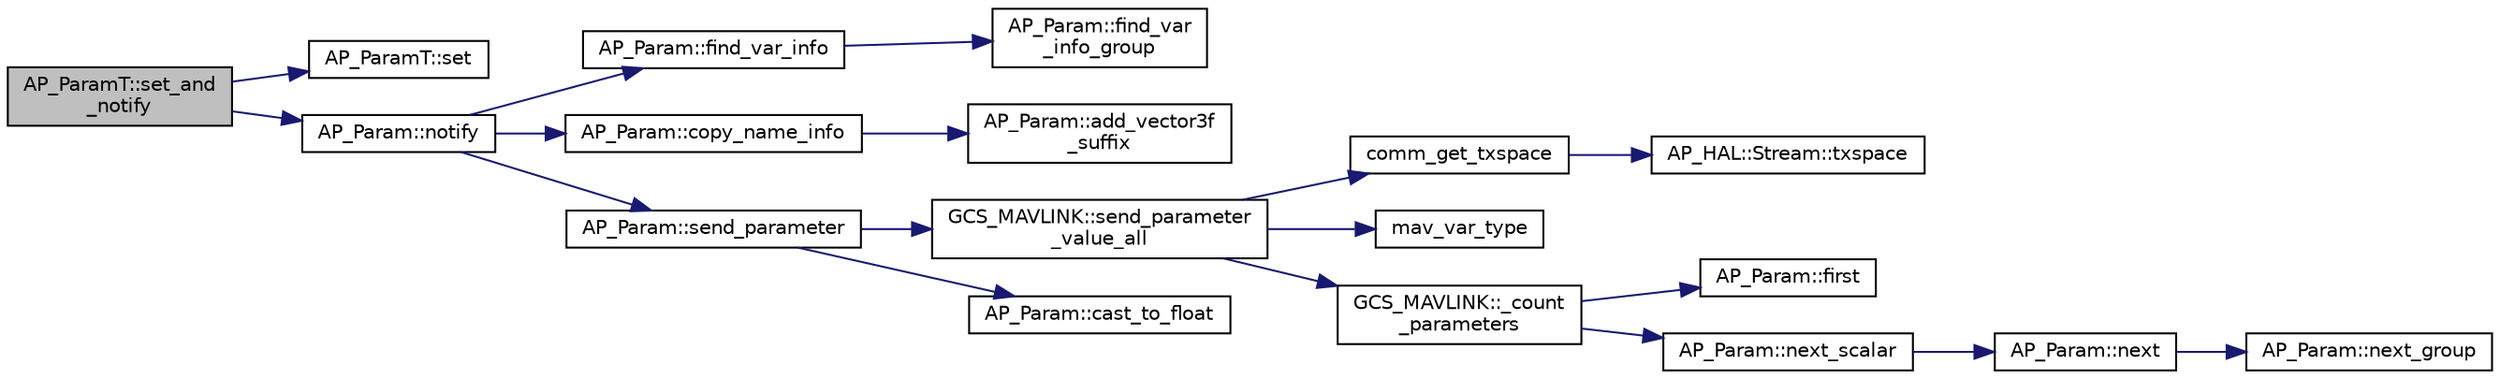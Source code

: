 digraph "AP_ParamT::set_and_notify"
{
 // INTERACTIVE_SVG=YES
  edge [fontname="Helvetica",fontsize="10",labelfontname="Helvetica",labelfontsize="10"];
  node [fontname="Helvetica",fontsize="10",shape=record];
  rankdir="LR";
  Node1 [label="AP_ParamT::set_and\l_notify",height=0.2,width=0.4,color="black", fillcolor="grey75", style="filled", fontcolor="black"];
  Node1 -> Node2 [color="midnightblue",fontsize="10",style="solid",fontname="Helvetica"];
  Node2 [label="AP_ParamT::set",height=0.2,width=0.4,color="black", fillcolor="white", style="filled",URL="$classAP__ParamT.html#a24d106763950f2d9aca12d1efc401bdf"];
  Node1 -> Node3 [color="midnightblue",fontsize="10",style="solid",fontname="Helvetica"];
  Node3 [label="AP_Param::notify",height=0.2,width=0.4,color="black", fillcolor="white", style="filled",URL="$classAP__Param.html#aba65529d8f02fe19a3a3e965733299e3"];
  Node3 -> Node4 [color="midnightblue",fontsize="10",style="solid",fontname="Helvetica"];
  Node4 [label="AP_Param::find_var_info",height=0.2,width=0.4,color="black", fillcolor="white", style="filled",URL="$classAP__Param.html#a73977187bbbc3ba42e212488e87e63b5"];
  Node4 -> Node5 [color="midnightblue",fontsize="10",style="solid",fontname="Helvetica"];
  Node5 [label="AP_Param::find_var\l_info_group",height=0.2,width=0.4,color="black", fillcolor="white", style="filled",URL="$classAP__Param.html#ac4f13ca0e958e391e915dc68c6e532f1"];
  Node3 -> Node6 [color="midnightblue",fontsize="10",style="solid",fontname="Helvetica"];
  Node6 [label="AP_Param::copy_name_info",height=0.2,width=0.4,color="black", fillcolor="white", style="filled",URL="$classAP__Param.html#ab68409b7070b7dc08b675b07070c434a"];
  Node6 -> Node7 [color="midnightblue",fontsize="10",style="solid",fontname="Helvetica"];
  Node7 [label="AP_Param::add_vector3f\l_suffix",height=0.2,width=0.4,color="black", fillcolor="white", style="filled",URL="$classAP__Param.html#ac04c57cce74e7794939c5b0bbb12fbd5"];
  Node3 -> Node8 [color="midnightblue",fontsize="10",style="solid",fontname="Helvetica"];
  Node8 [label="AP_Param::send_parameter",height=0.2,width=0.4,color="black", fillcolor="white", style="filled",URL="$classAP__Param.html#a9cc9b6e6283e31555ea28d8e33580d61"];
  Node8 -> Node9 [color="midnightblue",fontsize="10",style="solid",fontname="Helvetica"];
  Node9 [label="GCS_MAVLINK::send_parameter\l_value_all",height=0.2,width=0.4,color="black", fillcolor="white", style="filled",URL="$classGCS__MAVLINK.html#a1b0f7429c8fb152e17cd5fc0ff0d9267"];
  Node9 -> Node10 [color="midnightblue",fontsize="10",style="solid",fontname="Helvetica"];
  Node10 [label="comm_get_txspace",height=0.2,width=0.4,color="black", fillcolor="white", style="filled",URL="$GCS__MAVLink_8cpp.html#a2a0fd455fd37f642e9eb67373a14b7d9"];
  Node10 -> Node11 [color="midnightblue",fontsize="10",style="solid",fontname="Helvetica"];
  Node11 [label="AP_HAL::Stream::txspace",height=0.2,width=0.4,color="black", fillcolor="white", style="filled",URL="$classAP__HAL_1_1Stream.html#a7028834212873394e906bcaf7f4a06b3"];
  Node9 -> Node12 [color="midnightblue",fontsize="10",style="solid",fontname="Helvetica"];
  Node12 [label="mav_var_type",height=0.2,width=0.4,color="black", fillcolor="white", style="filled",URL="$GCS__MAVLink_8cpp.html#a4952a82a239f8f856c59724eb66847a2"];
  Node9 -> Node13 [color="midnightblue",fontsize="10",style="solid",fontname="Helvetica"];
  Node13 [label="GCS_MAVLINK::_count\l_parameters",height=0.2,width=0.4,color="black", fillcolor="white", style="filled",URL="$classGCS__MAVLINK.html#a8b3f812eeae85cfbd01cfb8df44d5f58",tooltip="so that we can report to a GCS the number of parameters it should "];
  Node13 -> Node14 [color="midnightblue",fontsize="10",style="solid",fontname="Helvetica"];
  Node14 [label="AP_Param::first",height=0.2,width=0.4,color="black", fillcolor="white", style="filled",URL="$classAP__Param.html#adc0c44f152f0e3cbb12703b2a58d8f6b"];
  Node13 -> Node15 [color="midnightblue",fontsize="10",style="solid",fontname="Helvetica"];
  Node15 [label="AP_Param::next_scalar",height=0.2,width=0.4,color="black", fillcolor="white", style="filled",URL="$classAP__Param.html#a8cf8477edefdb6a0b2173d8229894173"];
  Node15 -> Node16 [color="midnightblue",fontsize="10",style="solid",fontname="Helvetica"];
  Node16 [label="AP_Param::next",height=0.2,width=0.4,color="black", fillcolor="white", style="filled",URL="$classAP__Param.html#ae329f47d0829a6ca578562fbec2d7383"];
  Node16 -> Node17 [color="midnightblue",fontsize="10",style="solid",fontname="Helvetica"];
  Node17 [label="AP_Param::next_group",height=0.2,width=0.4,color="black", fillcolor="white", style="filled",URL="$classAP__Param.html#aa08d36b650929da8d030137ca3dda5b2"];
  Node8 -> Node18 [color="midnightblue",fontsize="10",style="solid",fontname="Helvetica"];
  Node18 [label="AP_Param::cast_to_float",height=0.2,width=0.4,color="black", fillcolor="white", style="filled",URL="$classAP__Param.html#a26425dbb8c97b3d4cfc786663eeaeb8f",tooltip="cast a variable to a float given its type "];
}
